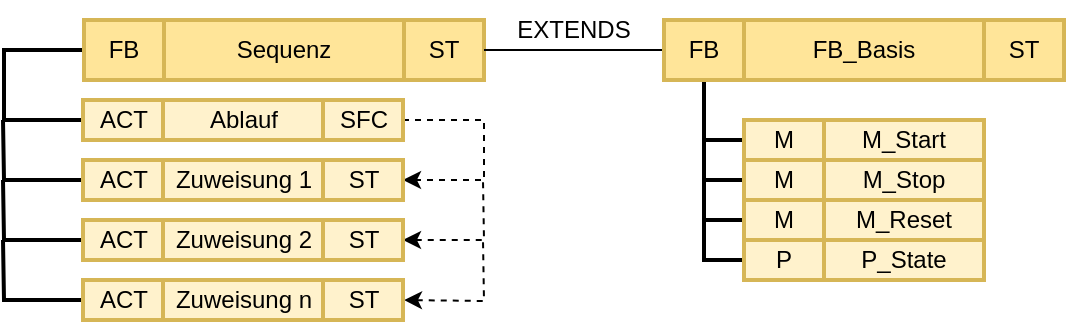 <mxfile version="26.0.4">
  <diagram name="Seite-1" id="sAYvJqeAyY0Ytrwlz8tN">
    <mxGraphModel dx="989" dy="532" grid="1" gridSize="10" guides="1" tooltips="1" connect="1" arrows="1" fold="1" page="1" pageScale="1" pageWidth="1654" pageHeight="1169" math="0" shadow="0">
      <root>
        <mxCell id="0" />
        <mxCell id="1" parent="0" />
        <mxCell id="E9FYopG7kq1XcAL_Y66S-16" style="edgeStyle=orthogonalEdgeStyle;rounded=0;orthogonalLoop=1;jettySize=auto;html=1;entryX=0;entryY=0.5;entryDx=0;entryDy=0;endArrow=none;endFill=0;strokeWidth=2;" edge="1" parent="1" source="E9FYopG7kq1XcAL_Y66S-1" target="E9FYopG7kq1XcAL_Y66S-4">
          <mxGeometry relative="1" as="geometry">
            <mxPoint x="440" y="280" as="targetPoint" />
            <Array as="points">
              <mxPoint x="440" y="225" />
              <mxPoint x="440" y="260" />
            </Array>
          </mxGeometry>
        </mxCell>
        <mxCell id="E9FYopG7kq1XcAL_Y66S-1" value="FB" style="rounded=0;whiteSpace=wrap;html=1;fillColor=#FFE599;strokeColor=#d6b656;strokeWidth=2;" vertex="1" parent="1">
          <mxGeometry x="480" y="210" width="40" height="30" as="geometry" />
        </mxCell>
        <mxCell id="E9FYopG7kq1XcAL_Y66S-2" value="Sequenz" style="rounded=0;whiteSpace=wrap;html=1;fillColor=#FFE599;strokeColor=#d6b656;strokeWidth=2;" vertex="1" parent="1">
          <mxGeometry x="520" y="210" width="120" height="30" as="geometry" />
        </mxCell>
        <mxCell id="E9FYopG7kq1XcAL_Y66S-3" value="ST" style="rounded=0;whiteSpace=wrap;html=1;fillColor=#FFE599;strokeColor=#d6b656;strokeWidth=2;" vertex="1" parent="1">
          <mxGeometry x="640" y="210" width="40" height="30" as="geometry" />
        </mxCell>
        <mxCell id="E9FYopG7kq1XcAL_Y66S-4" value="ACT" style="rounded=0;whiteSpace=wrap;html=1;fillColor=#fff2cc;strokeColor=#d6b656;strokeWidth=2;" vertex="1" parent="1">
          <mxGeometry x="479.5" y="250" width="40" height="20" as="geometry" />
        </mxCell>
        <mxCell id="E9FYopG7kq1XcAL_Y66S-5" value="Ablauf" style="rounded=0;whiteSpace=wrap;html=1;fillColor=#fff2cc;strokeColor=#d6b656;strokeWidth=2;" vertex="1" parent="1">
          <mxGeometry x="519.5" y="250" width="80" height="20" as="geometry" />
        </mxCell>
        <mxCell id="E9FYopG7kq1XcAL_Y66S-20" style="edgeStyle=orthogonalEdgeStyle;rounded=0;orthogonalLoop=1;jettySize=auto;html=1;entryX=1;entryY=0.5;entryDx=0;entryDy=0;dashed=1;" edge="1" parent="1" source="E9FYopG7kq1XcAL_Y66S-6" target="E9FYopG7kq1XcAL_Y66S-9">
          <mxGeometry relative="1" as="geometry">
            <Array as="points">
              <mxPoint x="680" y="260" />
              <mxPoint x="680" y="290" />
            </Array>
          </mxGeometry>
        </mxCell>
        <mxCell id="E9FYopG7kq1XcAL_Y66S-6" value="SFC" style="rounded=0;whiteSpace=wrap;html=1;fillColor=#fff2cc;strokeColor=#d6b656;strokeWidth=2;" vertex="1" parent="1">
          <mxGeometry x="599.5" y="250" width="40" height="20" as="geometry" />
        </mxCell>
        <mxCell id="E9FYopG7kq1XcAL_Y66S-17" style="edgeStyle=orthogonalEdgeStyle;rounded=0;orthogonalLoop=1;jettySize=auto;html=1;endArrow=none;endFill=0;strokeWidth=2;" edge="1" parent="1" source="E9FYopG7kq1XcAL_Y66S-7">
          <mxGeometry relative="1" as="geometry">
            <mxPoint x="439.5" y="260" as="targetPoint" />
          </mxGeometry>
        </mxCell>
        <mxCell id="E9FYopG7kq1XcAL_Y66S-7" value="ACT" style="rounded=0;whiteSpace=wrap;html=1;fillColor=#fff2cc;strokeColor=#d6b656;strokeWidth=2;" vertex="1" parent="1">
          <mxGeometry x="479.5" y="280" width="40" height="20" as="geometry" />
        </mxCell>
        <mxCell id="E9FYopG7kq1XcAL_Y66S-8" value="Zuweisung 1" style="rounded=0;whiteSpace=wrap;html=1;fillColor=#fff2cc;strokeColor=#d6b656;strokeWidth=2;" vertex="1" parent="1">
          <mxGeometry x="519.5" y="280" width="80" height="20" as="geometry" />
        </mxCell>
        <mxCell id="E9FYopG7kq1XcAL_Y66S-9" value="ST" style="rounded=0;whiteSpace=wrap;html=1;fillColor=#fff2cc;strokeColor=#d6b656;strokeWidth=2;" vertex="1" parent="1">
          <mxGeometry x="599.5" y="280" width="40" height="20" as="geometry" />
        </mxCell>
        <mxCell id="E9FYopG7kq1XcAL_Y66S-18" style="edgeStyle=orthogonalEdgeStyle;rounded=0;orthogonalLoop=1;jettySize=auto;html=1;endArrow=none;endFill=0;strokeWidth=2;" edge="1" parent="1" source="E9FYopG7kq1XcAL_Y66S-10">
          <mxGeometry relative="1" as="geometry">
            <mxPoint x="439.5" y="290" as="targetPoint" />
          </mxGeometry>
        </mxCell>
        <mxCell id="E9FYopG7kq1XcAL_Y66S-10" value="ACT" style="rounded=0;whiteSpace=wrap;html=1;fillColor=#fff2cc;strokeColor=#d6b656;strokeWidth=2;" vertex="1" parent="1">
          <mxGeometry x="479.5" y="310" width="40" height="20" as="geometry" />
        </mxCell>
        <mxCell id="E9FYopG7kq1XcAL_Y66S-11" value="Zuweisung 2" style="rounded=0;whiteSpace=wrap;html=1;fillColor=#fff2cc;strokeColor=#d6b656;strokeWidth=2;" vertex="1" parent="1">
          <mxGeometry x="519.5" y="310" width="80" height="20" as="geometry" />
        </mxCell>
        <mxCell id="E9FYopG7kq1XcAL_Y66S-21" style="edgeStyle=orthogonalEdgeStyle;rounded=0;orthogonalLoop=1;jettySize=auto;html=1;endArrow=none;endFill=0;startArrow=classic;startFill=1;dashed=1;" edge="1" parent="1" source="E9FYopG7kq1XcAL_Y66S-12">
          <mxGeometry relative="1" as="geometry">
            <mxPoint x="679.5" y="290" as="targetPoint" />
          </mxGeometry>
        </mxCell>
        <mxCell id="E9FYopG7kq1XcAL_Y66S-12" value="ST" style="rounded=0;whiteSpace=wrap;html=1;fillColor=#fff2cc;strokeColor=#d6b656;strokeWidth=2;" vertex="1" parent="1">
          <mxGeometry x="599.5" y="310" width="40" height="20" as="geometry" />
        </mxCell>
        <mxCell id="E9FYopG7kq1XcAL_Y66S-19" style="edgeStyle=orthogonalEdgeStyle;rounded=0;orthogonalLoop=1;jettySize=auto;html=1;endArrow=none;endFill=0;strokeWidth=2;" edge="1" parent="1" source="E9FYopG7kq1XcAL_Y66S-13">
          <mxGeometry relative="1" as="geometry">
            <mxPoint x="439.5" y="320" as="targetPoint" />
          </mxGeometry>
        </mxCell>
        <mxCell id="E9FYopG7kq1XcAL_Y66S-13" value="ACT" style="rounded=0;whiteSpace=wrap;html=1;fillColor=#fff2cc;strokeColor=#d6b656;strokeWidth=2;" vertex="1" parent="1">
          <mxGeometry x="479.5" y="340" width="40" height="20" as="geometry" />
        </mxCell>
        <mxCell id="E9FYopG7kq1XcAL_Y66S-14" value="Zuweisung n" style="rounded=0;whiteSpace=wrap;html=1;fillColor=#fff2cc;strokeColor=#d6b656;strokeWidth=2;" vertex="1" parent="1">
          <mxGeometry x="519.5" y="340" width="80" height="20" as="geometry" />
        </mxCell>
        <mxCell id="E9FYopG7kq1XcAL_Y66S-22" style="edgeStyle=orthogonalEdgeStyle;rounded=0;orthogonalLoop=1;jettySize=auto;html=1;endArrow=none;endFill=0;startArrow=classic;startFill=1;dashed=1;" edge="1" parent="1">
          <mxGeometry relative="1" as="geometry">
            <mxPoint x="679.5" y="320" as="targetPoint" />
            <mxPoint x="640" y="350" as="sourcePoint" />
          </mxGeometry>
        </mxCell>
        <mxCell id="E9FYopG7kq1XcAL_Y66S-15" value="ST" style="rounded=0;whiteSpace=wrap;html=1;fillColor=#fff2cc;strokeColor=#d6b656;strokeWidth=2;" vertex="1" parent="1">
          <mxGeometry x="599.5" y="340" width="40" height="20" as="geometry" />
        </mxCell>
        <mxCell id="E9FYopG7kq1XcAL_Y66S-27" style="edgeStyle=orthogonalEdgeStyle;rounded=0;orthogonalLoop=1;jettySize=auto;html=1;endArrow=none;endFill=0;" edge="1" parent="1" source="E9FYopG7kq1XcAL_Y66S-24" target="E9FYopG7kq1XcAL_Y66S-3">
          <mxGeometry relative="1" as="geometry" />
        </mxCell>
        <mxCell id="E9FYopG7kq1XcAL_Y66S-38" style="edgeStyle=orthogonalEdgeStyle;rounded=0;orthogonalLoop=1;jettySize=auto;html=1;entryX=0;entryY=0.5;entryDx=0;entryDy=0;endArrow=none;endFill=0;strokeWidth=2;" edge="1" parent="1" source="E9FYopG7kq1XcAL_Y66S-24" target="E9FYopG7kq1XcAL_Y66S-29">
          <mxGeometry relative="1" as="geometry" />
        </mxCell>
        <mxCell id="E9FYopG7kq1XcAL_Y66S-24" value="FB" style="rounded=0;whiteSpace=wrap;html=1;fillColor=#FFE599;strokeColor=#d6b656;strokeWidth=2;" vertex="1" parent="1">
          <mxGeometry x="770" y="210" width="40" height="30" as="geometry" />
        </mxCell>
        <mxCell id="E9FYopG7kq1XcAL_Y66S-25" value="FB_Basis" style="rounded=0;whiteSpace=wrap;html=1;fillColor=#FFE599;strokeColor=#d6b656;strokeWidth=2;" vertex="1" parent="1">
          <mxGeometry x="810" y="210" width="120" height="30" as="geometry" />
        </mxCell>
        <mxCell id="E9FYopG7kq1XcAL_Y66S-26" value="ST" style="rounded=0;whiteSpace=wrap;html=1;fillColor=#FFE599;strokeColor=#d6b656;strokeWidth=2;" vertex="1" parent="1">
          <mxGeometry x="930" y="210" width="40" height="30" as="geometry" />
        </mxCell>
        <mxCell id="E9FYopG7kq1XcAL_Y66S-28" value="EXTENDS" style="text;html=1;align=center;verticalAlign=middle;whiteSpace=wrap;rounded=0;" vertex="1" parent="1">
          <mxGeometry x="695" y="200" width="60" height="30" as="geometry" />
        </mxCell>
        <mxCell id="E9FYopG7kq1XcAL_Y66S-29" value="M" style="rounded=0;whiteSpace=wrap;html=1;fillColor=#fff2cc;strokeColor=#d6b656;strokeWidth=2;" vertex="1" parent="1">
          <mxGeometry x="810" y="260" width="40" height="20" as="geometry" />
        </mxCell>
        <mxCell id="E9FYopG7kq1XcAL_Y66S-30" value="M_Start" style="rounded=0;whiteSpace=wrap;html=1;fillColor=#fff2cc;strokeColor=#d6b656;strokeWidth=2;" vertex="1" parent="1">
          <mxGeometry x="850" y="260" width="80" height="20" as="geometry" />
        </mxCell>
        <mxCell id="E9FYopG7kq1XcAL_Y66S-39" style="edgeStyle=orthogonalEdgeStyle;rounded=0;orthogonalLoop=1;jettySize=auto;html=1;endArrow=none;endFill=0;strokeWidth=2;" edge="1" parent="1" source="E9FYopG7kq1XcAL_Y66S-32">
          <mxGeometry relative="1" as="geometry">
            <mxPoint x="790" y="270" as="targetPoint" />
          </mxGeometry>
        </mxCell>
        <mxCell id="E9FYopG7kq1XcAL_Y66S-32" value="M" style="rounded=0;whiteSpace=wrap;html=1;fillColor=#fff2cc;strokeColor=#d6b656;strokeWidth=2;" vertex="1" parent="1">
          <mxGeometry x="810" y="280" width="40" height="20" as="geometry" />
        </mxCell>
        <mxCell id="E9FYopG7kq1XcAL_Y66S-33" value="M_Stop" style="rounded=0;whiteSpace=wrap;html=1;fillColor=#fff2cc;strokeColor=#d6b656;strokeWidth=2;" vertex="1" parent="1">
          <mxGeometry x="850" y="280" width="80" height="20" as="geometry" />
        </mxCell>
        <mxCell id="E9FYopG7kq1XcAL_Y66S-40" style="edgeStyle=orthogonalEdgeStyle;rounded=0;orthogonalLoop=1;jettySize=auto;html=1;endArrow=none;endFill=0;strokeWidth=2;" edge="1" parent="1" source="E9FYopG7kq1XcAL_Y66S-34">
          <mxGeometry relative="1" as="geometry">
            <mxPoint x="790" y="290" as="targetPoint" />
          </mxGeometry>
        </mxCell>
        <mxCell id="E9FYopG7kq1XcAL_Y66S-34" value="M" style="rounded=0;whiteSpace=wrap;html=1;fillColor=#fff2cc;strokeColor=#d6b656;strokeWidth=2;" vertex="1" parent="1">
          <mxGeometry x="810" y="300" width="40" height="20" as="geometry" />
        </mxCell>
        <mxCell id="E9FYopG7kq1XcAL_Y66S-35" value="M_Reset" style="rounded=0;whiteSpace=wrap;html=1;fillColor=#fff2cc;strokeColor=#d6b656;strokeWidth=2;" vertex="1" parent="1">
          <mxGeometry x="850" y="300" width="80" height="20" as="geometry" />
        </mxCell>
        <mxCell id="E9FYopG7kq1XcAL_Y66S-41" style="edgeStyle=orthogonalEdgeStyle;rounded=0;orthogonalLoop=1;jettySize=auto;html=1;endArrow=none;endFill=0;strokeWidth=2;" edge="1" parent="1" source="E9FYopG7kq1XcAL_Y66S-36">
          <mxGeometry relative="1" as="geometry">
            <mxPoint x="790" y="310" as="targetPoint" />
          </mxGeometry>
        </mxCell>
        <mxCell id="E9FYopG7kq1XcAL_Y66S-36" value="P" style="rounded=0;whiteSpace=wrap;html=1;fillColor=#fff2cc;strokeColor=#d6b656;strokeWidth=2;" vertex="1" parent="1">
          <mxGeometry x="810" y="320" width="40" height="20" as="geometry" />
        </mxCell>
        <mxCell id="E9FYopG7kq1XcAL_Y66S-37" value="P_State" style="rounded=0;whiteSpace=wrap;html=1;fillColor=#fff2cc;strokeColor=#d6b656;strokeWidth=2;" vertex="1" parent="1">
          <mxGeometry x="850" y="320" width="80" height="20" as="geometry" />
        </mxCell>
      </root>
    </mxGraphModel>
  </diagram>
</mxfile>
